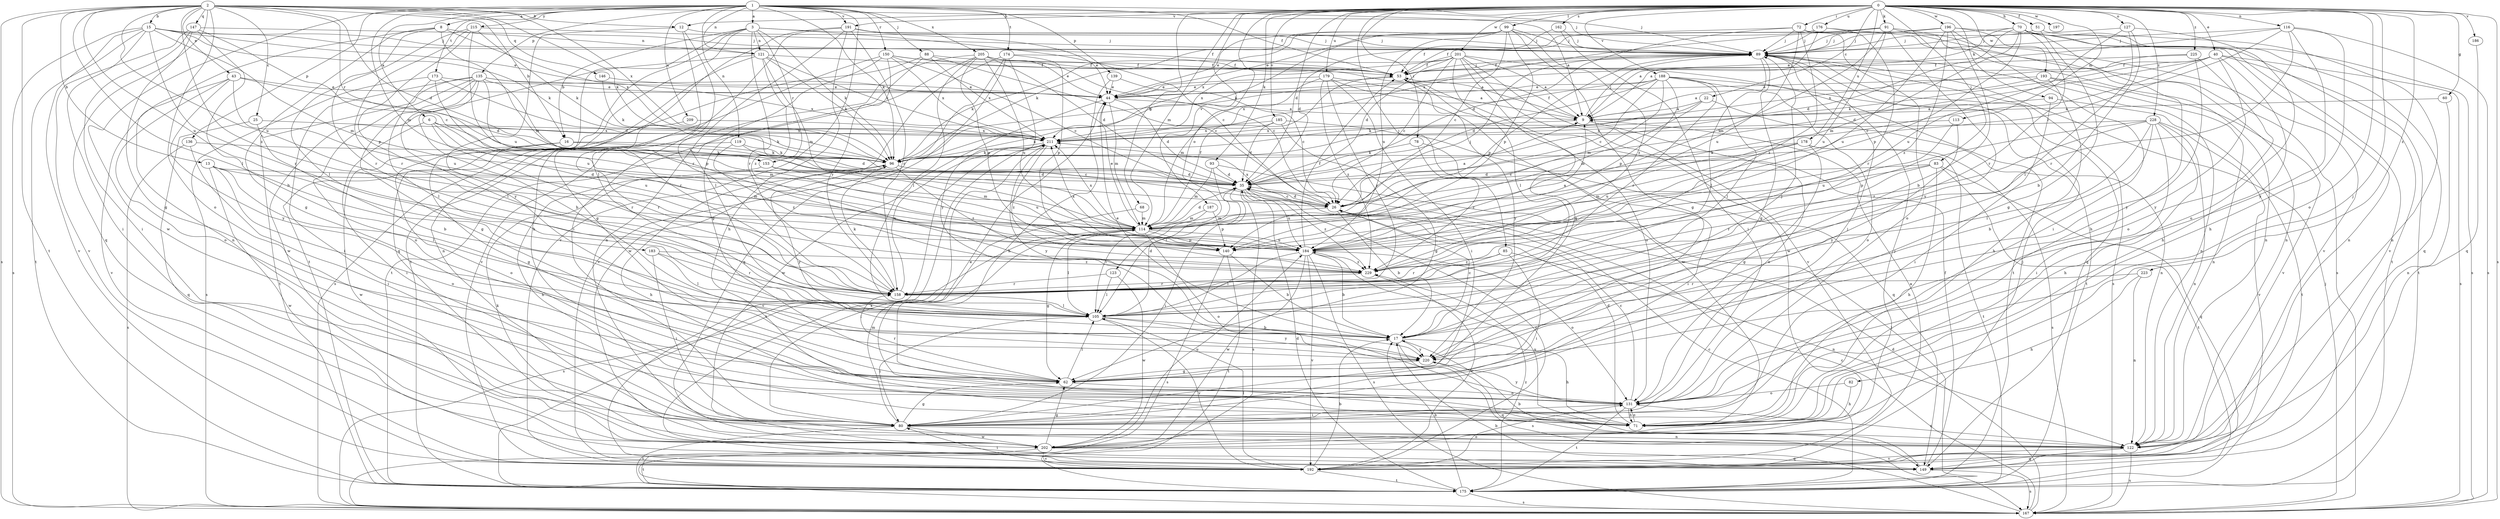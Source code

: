 strict digraph  {
0;
1;
2;
3;
6;
8;
9;
12;
13;
15;
16;
17;
22;
25;
26;
35;
40;
43;
44;
51;
53;
60;
62;
68;
70;
71;
72;
78;
80;
82;
83;
85;
88;
89;
91;
93;
94;
96;
99;
105;
113;
114;
116;
119;
121;
122;
123;
127;
131;
135;
136;
139;
140;
146;
147;
149;
150;
153;
158;
162;
167;
173;
174;
175;
176;
178;
179;
183;
184;
185;
186;
187;
188;
191;
192;
193;
196;
197;
201;
202;
205;
209;
211;
215;
220;
223;
225;
228;
229;
0 -> 12  [label=b];
0 -> 22  [label=c];
0 -> 35  [label=d];
0 -> 40  [label=e];
0 -> 51  [label=f];
0 -> 60  [label=g];
0 -> 68  [label=h];
0 -> 70  [label=h];
0 -> 72  [label=i];
0 -> 78  [label=i];
0 -> 82  [label=j];
0 -> 83  [label=j];
0 -> 85  [label=j];
0 -> 91  [label=k];
0 -> 93  [label=k];
0 -> 94  [label=k];
0 -> 99  [label=l];
0 -> 113  [label=m];
0 -> 114  [label=m];
0 -> 116  [label=n];
0 -> 123  [label=o];
0 -> 127  [label=o];
0 -> 131  [label=o];
0 -> 162  [label=s];
0 -> 167  [label=s];
0 -> 176  [label=u];
0 -> 178  [label=u];
0 -> 179  [label=u];
0 -> 185  [label=v];
0 -> 186  [label=v];
0 -> 187  [label=v];
0 -> 188  [label=v];
0 -> 191  [label=v];
0 -> 193  [label=w];
0 -> 196  [label=w];
0 -> 197  [label=w];
0 -> 201  [label=w];
0 -> 223  [label=z];
0 -> 225  [label=z];
0 -> 228  [label=z];
1 -> 3  [label=a];
1 -> 6  [label=a];
1 -> 8  [label=a];
1 -> 9  [label=a];
1 -> 53  [label=f];
1 -> 88  [label=j];
1 -> 89  [label=j];
1 -> 96  [label=k];
1 -> 114  [label=m];
1 -> 119  [label=n];
1 -> 121  [label=n];
1 -> 135  [label=p];
1 -> 136  [label=p];
1 -> 139  [label=p];
1 -> 150  [label=r];
1 -> 173  [label=t];
1 -> 174  [label=t];
1 -> 191  [label=v];
1 -> 192  [label=v];
1 -> 202  [label=w];
1 -> 205  [label=x];
1 -> 209  [label=x];
1 -> 215  [label=y];
2 -> 12  [label=b];
2 -> 13  [label=b];
2 -> 15  [label=b];
2 -> 16  [label=b];
2 -> 25  [label=c];
2 -> 35  [label=d];
2 -> 43  [label=e];
2 -> 89  [label=j];
2 -> 96  [label=k];
2 -> 105  [label=l];
2 -> 131  [label=o];
2 -> 146  [label=q];
2 -> 147  [label=q];
2 -> 149  [label=q];
2 -> 153  [label=r];
2 -> 167  [label=s];
2 -> 175  [label=t];
2 -> 183  [label=u];
2 -> 184  [label=u];
2 -> 211  [label=x];
2 -> 229  [label=z];
3 -> 16  [label=b];
3 -> 26  [label=c];
3 -> 71  [label=h];
3 -> 89  [label=j];
3 -> 96  [label=k];
3 -> 121  [label=n];
3 -> 149  [label=q];
3 -> 153  [label=r];
3 -> 158  [label=r];
3 -> 175  [label=t];
6 -> 80  [label=i];
6 -> 96  [label=k];
6 -> 114  [label=m];
6 -> 158  [label=r];
6 -> 184  [label=u];
6 -> 211  [label=x];
8 -> 62  [label=g];
8 -> 114  [label=m];
8 -> 121  [label=n];
8 -> 122  [label=n];
8 -> 158  [label=r];
8 -> 211  [label=x];
9 -> 53  [label=f];
9 -> 89  [label=j];
9 -> 131  [label=o];
9 -> 211  [label=x];
12 -> 89  [label=j];
12 -> 105  [label=l];
12 -> 158  [label=r];
12 -> 220  [label=y];
13 -> 35  [label=d];
13 -> 105  [label=l];
13 -> 114  [label=m];
13 -> 131  [label=o];
13 -> 202  [label=w];
15 -> 44  [label=e];
15 -> 53  [label=f];
15 -> 80  [label=i];
15 -> 89  [label=j];
15 -> 96  [label=k];
15 -> 114  [label=m];
15 -> 158  [label=r];
15 -> 167  [label=s];
15 -> 175  [label=t];
15 -> 192  [label=v];
16 -> 35  [label=d];
16 -> 62  [label=g];
16 -> 96  [label=k];
16 -> 131  [label=o];
17 -> 26  [label=c];
17 -> 44  [label=e];
17 -> 71  [label=h];
17 -> 89  [label=j];
17 -> 167  [label=s];
17 -> 220  [label=y];
22 -> 9  [label=a];
22 -> 96  [label=k];
22 -> 114  [label=m];
22 -> 122  [label=n];
25 -> 17  [label=b];
25 -> 149  [label=q];
25 -> 211  [label=x];
26 -> 9  [label=a];
26 -> 17  [label=b];
26 -> 35  [label=d];
26 -> 114  [label=m];
26 -> 211  [label=x];
35 -> 26  [label=c];
35 -> 80  [label=i];
35 -> 167  [label=s];
35 -> 184  [label=u];
35 -> 192  [label=v];
35 -> 229  [label=z];
40 -> 26  [label=c];
40 -> 35  [label=d];
40 -> 53  [label=f];
40 -> 71  [label=h];
40 -> 96  [label=k];
40 -> 167  [label=s];
40 -> 175  [label=t];
40 -> 220  [label=y];
43 -> 35  [label=d];
43 -> 44  [label=e];
43 -> 131  [label=o];
43 -> 184  [label=u];
43 -> 192  [label=v];
43 -> 220  [label=y];
44 -> 9  [label=a];
44 -> 35  [label=d];
44 -> 114  [label=m];
44 -> 202  [label=w];
51 -> 62  [label=g];
51 -> 89  [label=j];
51 -> 122  [label=n];
53 -> 44  [label=e];
53 -> 89  [label=j];
53 -> 131  [label=o];
53 -> 220  [label=y];
60 -> 9  [label=a];
60 -> 122  [label=n];
62 -> 105  [label=l];
62 -> 131  [label=o];
62 -> 158  [label=r];
68 -> 80  [label=i];
68 -> 114  [label=m];
70 -> 9  [label=a];
70 -> 35  [label=d];
70 -> 71  [label=h];
70 -> 89  [label=j];
70 -> 114  [label=m];
70 -> 140  [label=p];
70 -> 149  [label=q];
70 -> 158  [label=r];
70 -> 167  [label=s];
70 -> 192  [label=v];
71 -> 35  [label=d];
71 -> 44  [label=e];
71 -> 131  [label=o];
72 -> 35  [label=d];
72 -> 89  [label=j];
72 -> 96  [label=k];
72 -> 131  [label=o];
72 -> 167  [label=s];
72 -> 184  [label=u];
72 -> 229  [label=z];
78 -> 80  [label=i];
78 -> 96  [label=k];
78 -> 229  [label=z];
80 -> 62  [label=g];
80 -> 114  [label=m];
80 -> 122  [label=n];
80 -> 175  [label=t];
80 -> 202  [label=w];
82 -> 71  [label=h];
82 -> 131  [label=o];
83 -> 35  [label=d];
83 -> 71  [label=h];
83 -> 114  [label=m];
83 -> 149  [label=q];
83 -> 158  [label=r];
83 -> 175  [label=t];
85 -> 80  [label=i];
85 -> 122  [label=n];
85 -> 158  [label=r];
85 -> 229  [label=z];
88 -> 26  [label=c];
88 -> 53  [label=f];
88 -> 62  [label=g];
88 -> 167  [label=s];
88 -> 211  [label=x];
89 -> 53  [label=f];
89 -> 62  [label=g];
89 -> 105  [label=l];
89 -> 122  [label=n];
89 -> 140  [label=p];
89 -> 149  [label=q];
89 -> 167  [label=s];
91 -> 53  [label=f];
91 -> 89  [label=j];
91 -> 114  [label=m];
91 -> 122  [label=n];
91 -> 184  [label=u];
91 -> 192  [label=v];
91 -> 211  [label=x];
91 -> 220  [label=y];
93 -> 35  [label=d];
93 -> 105  [label=l];
93 -> 114  [label=m];
93 -> 175  [label=t];
94 -> 9  [label=a];
94 -> 80  [label=i];
94 -> 175  [label=t];
96 -> 35  [label=d];
96 -> 71  [label=h];
96 -> 89  [label=j];
96 -> 220  [label=y];
96 -> 229  [label=z];
99 -> 26  [label=c];
99 -> 44  [label=e];
99 -> 62  [label=g];
99 -> 89  [label=j];
99 -> 96  [label=k];
99 -> 140  [label=p];
99 -> 184  [label=u];
99 -> 211  [label=x];
99 -> 229  [label=z];
105 -> 17  [label=b];
105 -> 35  [label=d];
105 -> 80  [label=i];
105 -> 192  [label=v];
105 -> 220  [label=y];
113 -> 184  [label=u];
113 -> 211  [label=x];
113 -> 220  [label=y];
114 -> 35  [label=d];
114 -> 44  [label=e];
114 -> 53  [label=f];
114 -> 62  [label=g];
114 -> 89  [label=j];
114 -> 105  [label=l];
114 -> 131  [label=o];
114 -> 140  [label=p];
114 -> 167  [label=s];
114 -> 184  [label=u];
114 -> 211  [label=x];
116 -> 26  [label=c];
116 -> 44  [label=e];
116 -> 71  [label=h];
116 -> 89  [label=j];
116 -> 158  [label=r];
116 -> 167  [label=s];
116 -> 220  [label=y];
119 -> 26  [label=c];
119 -> 96  [label=k];
119 -> 202  [label=w];
119 -> 229  [label=z];
121 -> 53  [label=f];
121 -> 96  [label=k];
121 -> 114  [label=m];
121 -> 122  [label=n];
121 -> 202  [label=w];
121 -> 211  [label=x];
121 -> 229  [label=z];
122 -> 149  [label=q];
122 -> 167  [label=s];
122 -> 184  [label=u];
122 -> 192  [label=v];
123 -> 105  [label=l];
123 -> 158  [label=r];
123 -> 202  [label=w];
127 -> 17  [label=b];
127 -> 89  [label=j];
127 -> 105  [label=l];
127 -> 131  [label=o];
127 -> 184  [label=u];
131 -> 26  [label=c];
131 -> 71  [label=h];
131 -> 80  [label=i];
131 -> 89  [label=j];
131 -> 122  [label=n];
131 -> 175  [label=t];
131 -> 220  [label=y];
135 -> 17  [label=b];
135 -> 44  [label=e];
135 -> 62  [label=g];
135 -> 80  [label=i];
135 -> 105  [label=l];
135 -> 131  [label=o];
135 -> 140  [label=p];
135 -> 158  [label=r];
135 -> 175  [label=t];
135 -> 211  [label=x];
136 -> 80  [label=i];
136 -> 96  [label=k];
136 -> 167  [label=s];
139 -> 26  [label=c];
139 -> 44  [label=e];
139 -> 71  [label=h];
140 -> 17  [label=b];
140 -> 167  [label=s];
140 -> 175  [label=t];
146 -> 44  [label=e];
146 -> 96  [label=k];
147 -> 17  [label=b];
147 -> 26  [label=c];
147 -> 62  [label=g];
147 -> 80  [label=i];
147 -> 89  [label=j];
147 -> 192  [label=v];
149 -> 17  [label=b];
149 -> 53  [label=f];
149 -> 167  [label=s];
150 -> 9  [label=a];
150 -> 26  [label=c];
150 -> 53  [label=f];
150 -> 62  [label=g];
150 -> 105  [label=l];
150 -> 158  [label=r];
150 -> 211  [label=x];
153 -> 35  [label=d];
153 -> 71  [label=h];
153 -> 114  [label=m];
153 -> 184  [label=u];
158 -> 96  [label=k];
158 -> 105  [label=l];
158 -> 211  [label=x];
162 -> 35  [label=d];
162 -> 80  [label=i];
162 -> 89  [label=j];
167 -> 17  [label=b];
167 -> 26  [label=c];
167 -> 35  [label=d];
167 -> 89  [label=j];
173 -> 35  [label=d];
173 -> 44  [label=e];
173 -> 105  [label=l];
173 -> 167  [label=s];
173 -> 184  [label=u];
174 -> 53  [label=f];
174 -> 140  [label=p];
174 -> 149  [label=q];
174 -> 192  [label=v];
174 -> 202  [label=w];
174 -> 220  [label=y];
175 -> 17  [label=b];
175 -> 26  [label=c];
175 -> 35  [label=d];
175 -> 167  [label=s];
175 -> 229  [label=z];
176 -> 9  [label=a];
176 -> 44  [label=e];
176 -> 89  [label=j];
176 -> 122  [label=n];
176 -> 158  [label=r];
178 -> 26  [label=c];
178 -> 62  [label=g];
178 -> 96  [label=k];
178 -> 167  [label=s];
178 -> 175  [label=t];
178 -> 184  [label=u];
179 -> 9  [label=a];
179 -> 44  [label=e];
179 -> 80  [label=i];
179 -> 114  [label=m];
179 -> 158  [label=r];
179 -> 202  [label=w];
179 -> 229  [label=z];
183 -> 80  [label=i];
183 -> 105  [label=l];
183 -> 158  [label=r];
183 -> 229  [label=z];
184 -> 9  [label=a];
184 -> 17  [label=b];
184 -> 53  [label=f];
184 -> 105  [label=l];
184 -> 131  [label=o];
184 -> 167  [label=s];
184 -> 192  [label=v];
184 -> 202  [label=w];
184 -> 211  [label=x];
184 -> 229  [label=z];
185 -> 35  [label=d];
185 -> 62  [label=g];
185 -> 96  [label=k];
185 -> 149  [label=q];
185 -> 211  [label=x];
186 -> 149  [label=q];
187 -> 105  [label=l];
187 -> 114  [label=m];
187 -> 140  [label=p];
188 -> 26  [label=c];
188 -> 35  [label=d];
188 -> 44  [label=e];
188 -> 105  [label=l];
188 -> 114  [label=m];
188 -> 131  [label=o];
188 -> 140  [label=p];
188 -> 158  [label=r];
188 -> 175  [label=t];
188 -> 211  [label=x];
191 -> 44  [label=e];
191 -> 71  [label=h];
191 -> 80  [label=i];
191 -> 89  [label=j];
191 -> 122  [label=n];
191 -> 158  [label=r];
191 -> 175  [label=t];
192 -> 17  [label=b];
192 -> 80  [label=i];
192 -> 89  [label=j];
192 -> 105  [label=l];
192 -> 131  [label=o];
192 -> 175  [label=t];
192 -> 211  [label=x];
193 -> 9  [label=a];
193 -> 44  [label=e];
193 -> 71  [label=h];
193 -> 122  [label=n];
193 -> 192  [label=v];
196 -> 17  [label=b];
196 -> 53  [label=f];
196 -> 80  [label=i];
196 -> 89  [label=j];
196 -> 122  [label=n];
196 -> 175  [label=t];
196 -> 184  [label=u];
196 -> 229  [label=z];
201 -> 9  [label=a];
201 -> 26  [label=c];
201 -> 35  [label=d];
201 -> 53  [label=f];
201 -> 62  [label=g];
201 -> 96  [label=k];
201 -> 105  [label=l];
201 -> 175  [label=t];
201 -> 192  [label=v];
201 -> 202  [label=w];
201 -> 211  [label=x];
202 -> 9  [label=a];
202 -> 62  [label=g];
202 -> 89  [label=j];
202 -> 96  [label=k];
202 -> 149  [label=q];
202 -> 175  [label=t];
202 -> 184  [label=u];
202 -> 192  [label=v];
205 -> 26  [label=c];
205 -> 35  [label=d];
205 -> 44  [label=e];
205 -> 53  [label=f];
205 -> 105  [label=l];
205 -> 140  [label=p];
205 -> 175  [label=t];
205 -> 184  [label=u];
205 -> 192  [label=v];
209 -> 158  [label=r];
209 -> 211  [label=x];
211 -> 96  [label=k];
211 -> 175  [label=t];
211 -> 192  [label=v];
211 -> 220  [label=y];
211 -> 229  [label=z];
215 -> 89  [label=j];
215 -> 96  [label=k];
215 -> 105  [label=l];
215 -> 140  [label=p];
215 -> 158  [label=r];
215 -> 184  [label=u];
220 -> 62  [label=g];
220 -> 149  [label=q];
223 -> 71  [label=h];
223 -> 122  [label=n];
223 -> 158  [label=r];
225 -> 53  [label=f];
225 -> 131  [label=o];
225 -> 211  [label=x];
225 -> 220  [label=y];
228 -> 17  [label=b];
228 -> 71  [label=h];
228 -> 80  [label=i];
228 -> 105  [label=l];
228 -> 122  [label=n];
228 -> 140  [label=p];
228 -> 192  [label=v];
228 -> 211  [label=x];
228 -> 229  [label=z];
229 -> 158  [label=r];
229 -> 192  [label=v];
}

